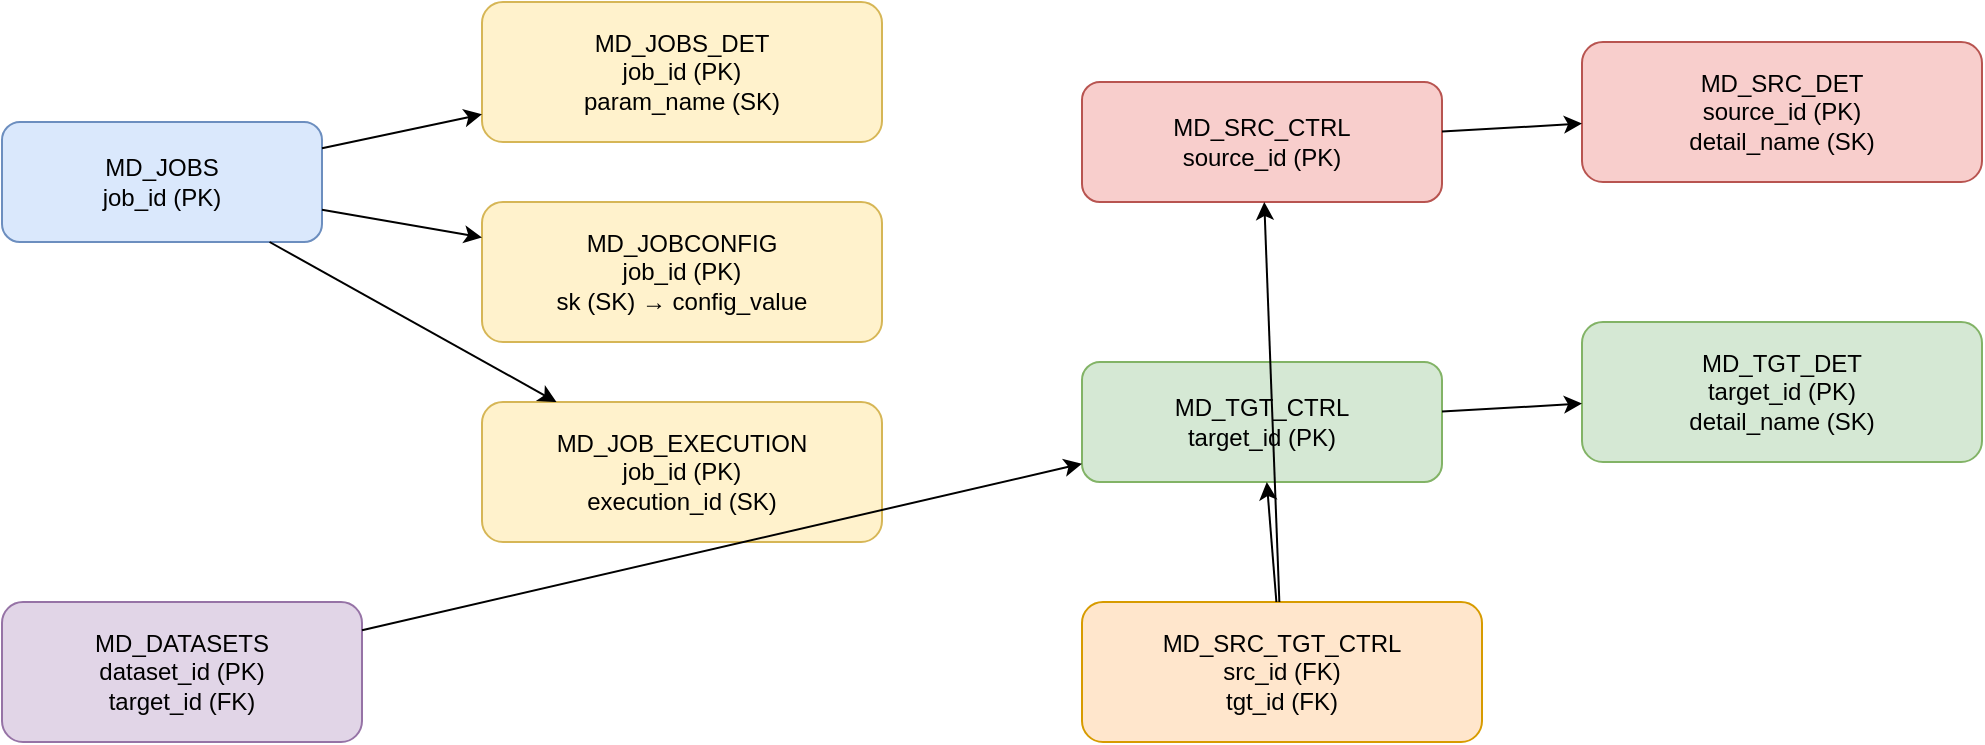 <mxfile>
  <diagram name="Data Lake Metadata ERD" id="metadata-erd">
    <mxGraphModel dx="1184" dy="662" grid="1" gridSize="10" guides="1" tooltips="1" connect="1" arrows="1" fold="1" page="1" pageScale="1" pageWidth="850" pageHeight="1100" math="0" shadow="0">
      <root>
        <mxCell id="0"/>
        <mxCell id="1" parent="0"/>

        <!-- MD_JOBS -->
        <mxCell id="MD_JOBS" value="MD_JOBS&#xa;job_id (PK)" style="shape=rectangle;whiteSpace=wrap;html=1;rounded=1;fillColor=#dae8fc;strokeColor=#6c8ebf;" vertex="1" parent="1">
          <mxGeometry x="60" y="80" width="160" height="60" as="geometry"/>
        </mxCell>

        <!-- MD_JOBS_DET -->
        <mxCell id="MD_JOBS_DET" value="MD_JOBS_DET&#xa;job_id (PK)&#xa;param_name (SK)" style="shape=rectangle;whiteSpace=wrap;html=1;rounded=1;fillColor=#fff2cc;strokeColor=#d6b656;" vertex="1" parent="1">
          <mxGeometry x="300" y="20" width="200" height="70" as="geometry"/>
        </mxCell>

        <!-- MD_JOBCONFIG -->
        <mxCell id="MD_JOBCONFIG" value="MD_JOBCONFIG&#xa;job_id (PK)&#xa;sk (SK) → config_value" style="shape=rectangle;whiteSpace=wrap;html=1;rounded=1;fillColor=#fff2cc;strokeColor=#d6b656;" vertex="1" parent="1">
          <mxGeometry x="300" y="120" width="200" height="70" as="geometry"/>
        </mxCell>

        <!-- MD_JOB_EXECUTION -->
        <mxCell id="MD_JOB_EXECUTION" value="MD_JOB_EXECUTION&#xa;job_id (PK)&#xa;execution_id (SK)" style="shape=rectangle;whiteSpace=wrap;html=1;rounded=1;fillColor=#fff2cc;strokeColor=#d6b656;" vertex="1" parent="1">
          <mxGeometry x="300" y="220" width="200" height="70" as="geometry"/>
        </mxCell>

        <!-- MD_DATASETS -->
        <mxCell id="MD_DATASETS" value="MD_DATASETS&#xa;dataset_id (PK)&#xa;target_id (FK)" style="shape=rectangle;whiteSpace=wrap;html=1;rounded=1;fillColor=#e1d5e7;strokeColor=#9673a6;" vertex="1" parent="1">
          <mxGeometry x="60" y="320" width="180" height="70" as="geometry"/>
        </mxCell>

        <!-- MD_SRC_CTRL -->
        <mxCell id="MD_SRC_CTRL" value="MD_SRC_CTRL&#xa;source_id (PK)" style="shape=rectangle;whiteSpace=wrap;html=1;rounded=1;fillColor=#f8cecc;strokeColor=#b85450;" vertex="1" parent="1">
          <mxGeometry x="600" y="60" width="180" height="60" as="geometry"/>
        </mxCell>

        <!-- MD_SRC_DET -->
        <mxCell id="MD_SRC_DET" value="MD_SRC_DET&#xa;source_id (PK)&#xa;detail_name (SK)" style="shape=rectangle;whiteSpace=wrap;html=1;rounded=1;fillColor=#f8cecc;strokeColor=#b85450;" vertex="1" parent="1">
          <mxGeometry x="850" y="40" width="200" height="70" as="geometry"/>
        </mxCell>

        <!-- MD_TGT_CTRL -->
        <mxCell id="MD_TGT_CTRL" value="MD_TGT_CTRL&#xa;target_id (PK)" style="shape=rectangle;whiteSpace=wrap;html=1;rounded=1;fillColor=#d5e8d4;strokeColor=#82b366;" vertex="1" parent="1">
          <mxGeometry x="600" y="200" width="180" height="60" as="geometry"/>
        </mxCell>

        <!-- MD_TGT_DET -->
        <mxCell id="MD_TGT_DET" value="MD_TGT_DET&#xa;target_id (PK)&#xa;detail_name (SK)" style="shape=rectangle;whiteSpace=wrap;html=1;rounded=1;fillColor=#d5e8d4;strokeColor=#82b366;" vertex="1" parent="1">
          <mxGeometry x="850" y="180" width="200" height="70" as="geometry"/>
        </mxCell>

        <!-- MD_SRC_TGT_CTRL -->
        <mxCell id="MD_SRC_TGT_CTRL" value="MD_SRC_TGT_CTRL&#xa;src_id (FK)&#xa;tgt_id (FK)" style="shape=rectangle;whiteSpace=wrap;html=1;rounded=1;fillColor=#ffe6cc;strokeColor=#d79b00;" vertex="1" parent="1">
          <mxGeometry x="600" y="320" width="200" height="70" as="geometry"/>
        </mxCell>

        <!-- Relationships -->
        <mxCell id="rel1" edge="1" parent="1" source="MD_JOBS" target="MD_JOBS_DET">
          <mxGeometry relative="1" as="geometry"/>
        </mxCell>
        <mxCell id="rel2" edge="1" parent="1" source="MD_JOBS" target="MD_JOBCONFIG">
          <mxGeometry relative="1" as="geometry"/>
        </mxCell>
        <mxCell id="rel3" edge="1" parent="1" source="MD_JOBS" target="MD_JOB_EXECUTION">
          <mxGeometry relative="1" as="geometry"/>
        </mxCell>
        <mxCell id="rel4" edge="1" parent="1" source="MD_SRC_CTRL" target="MD_SRC_DET">
          <mxGeometry relative="1" as="geometry"/>
        </mxCell>
        <mxCell id="rel5" edge="1" parent="1" source="MD_TGT_CTRL" target="MD_TGT_DET">
          <mxGeometry relative="1" as="geometry"/>
        </mxCell>
        <mxCell id="rel6" edge="1" parent="1" source="MD_DATASETS" target="MD_TGT_CTRL">
          <mxGeometry relative="1" as="geometry"/>
        </mxCell>
        <mxCell id="rel7" edge="1" parent="1" source="MD_SRC_TGT_CTRL" target="MD_SRC_CTRL">
          <mxGeometry relative="1" as="geometry"/>
        </mxCell>
        <mxCell id="rel8" edge="1" parent="1" source="MD_SRC_TGT_CTRL" target="MD_TGT_CTRL">
          <mxGeometry relative="1" as="geometry"/>
        </mxCell>

      </root>
    </mxGraphModel>
  </diagram>
</mxfile>
